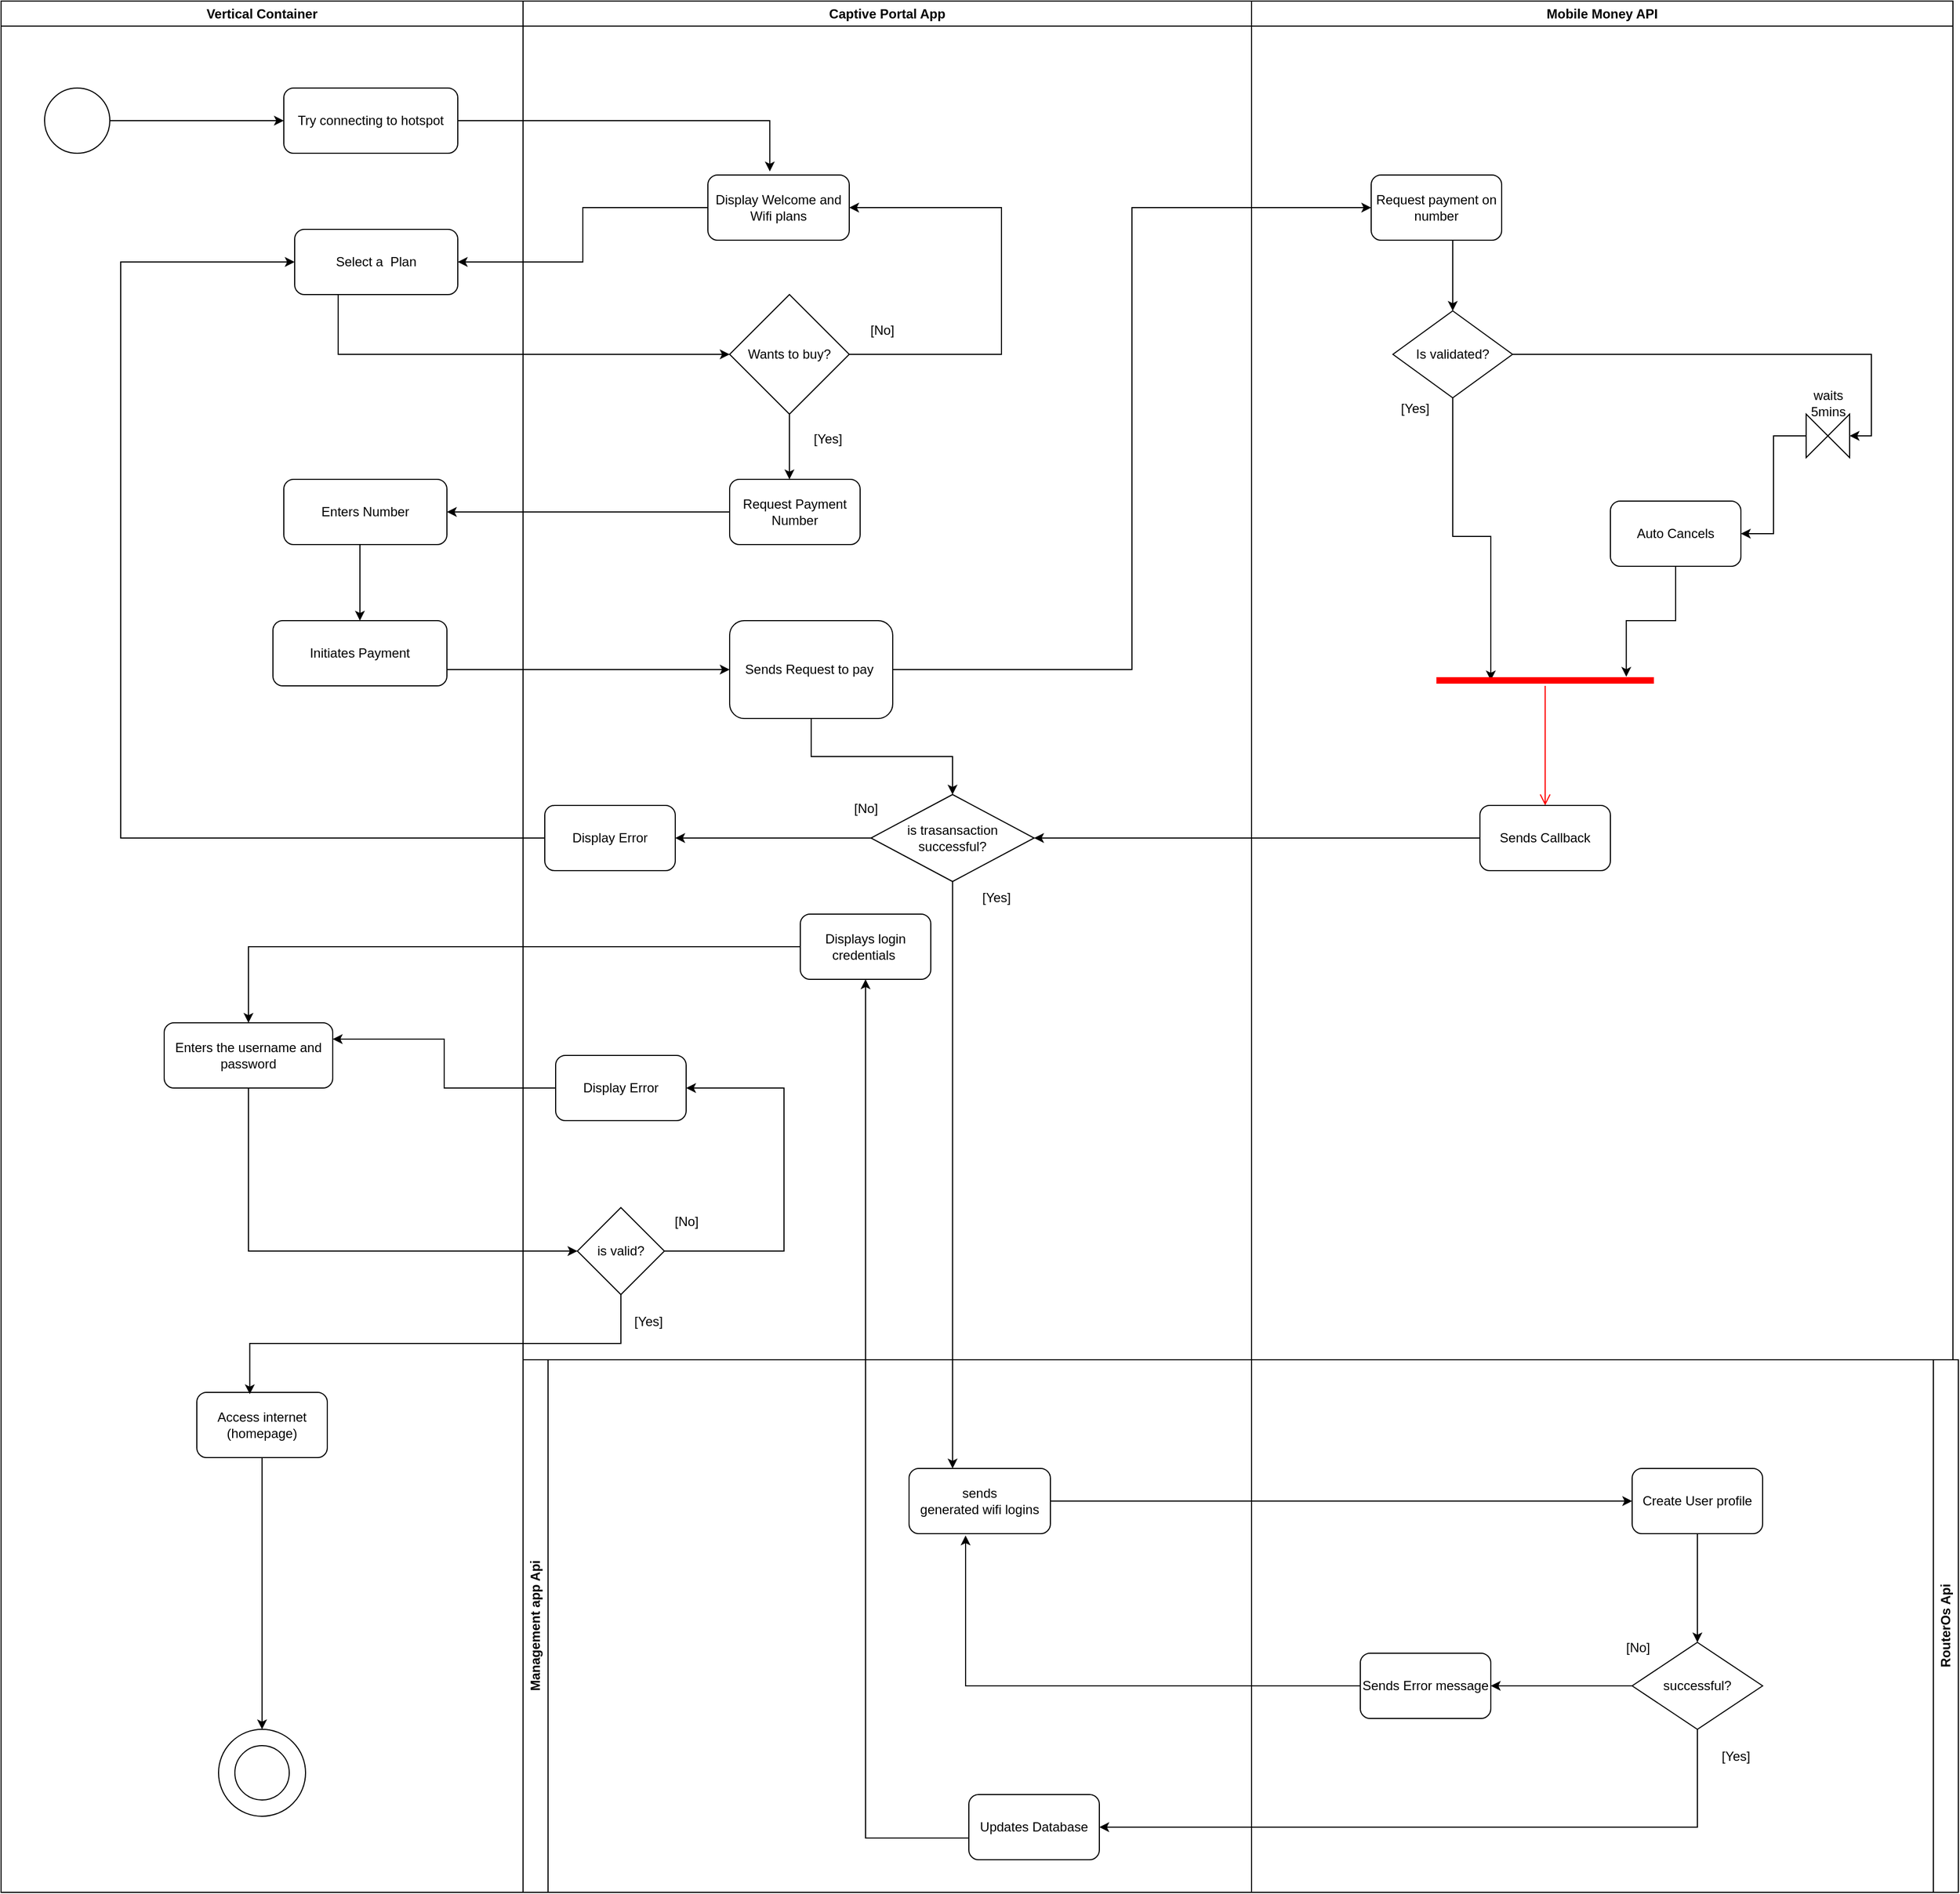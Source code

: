 <mxfile version="24.2.5" type="github" pages="2">
  <diagram name="Page-1" id="CUb-QfJk0qU2F_aChCjE">
    <mxGraphModel dx="1597" dy="1777" grid="1" gridSize="10" guides="1" tooltips="1" connect="1" arrows="1" fold="1" page="1" pageScale="1" pageWidth="850" pageHeight="1100" math="0" shadow="0">
      <root>
        <mxCell id="0" />
        <mxCell id="1" parent="0" />
        <mxCell id="_54EH0U5GBHdhhIOFVnq-50" value="Vertical Container" style="swimlane;whiteSpace=wrap;html=1;" vertex="1" parent="1">
          <mxGeometry x="120" y="-1050" width="480" height="1740" as="geometry" />
        </mxCell>
        <mxCell id="_54EH0U5GBHdhhIOFVnq-55" style="edgeStyle=orthogonalEdgeStyle;rounded=0;orthogonalLoop=1;jettySize=auto;html=1;entryX=0;entryY=0.5;entryDx=0;entryDy=0;" edge="1" parent="_54EH0U5GBHdhhIOFVnq-50" source="_54EH0U5GBHdhhIOFVnq-52" target="_54EH0U5GBHdhhIOFVnq-53">
          <mxGeometry relative="1" as="geometry" />
        </mxCell>
        <mxCell id="_54EH0U5GBHdhhIOFVnq-52" value="" style="ellipse;whiteSpace=wrap;html=1;aspect=fixed;" vertex="1" parent="_54EH0U5GBHdhhIOFVnq-50">
          <mxGeometry x="40" y="80" width="60" height="60" as="geometry" />
        </mxCell>
        <mxCell id="_54EH0U5GBHdhhIOFVnq-53" value="Try connecting to hotspot" style="rounded=1;whiteSpace=wrap;html=1;" vertex="1" parent="_54EH0U5GBHdhhIOFVnq-50">
          <mxGeometry x="260" y="80" width="160" height="60" as="geometry" />
        </mxCell>
        <mxCell id="_54EH0U5GBHdhhIOFVnq-57" value="Select a&amp;nbsp; Plan" style="rounded=1;whiteSpace=wrap;html=1;" vertex="1" parent="_54EH0U5GBHdhhIOFVnq-50">
          <mxGeometry x="270" y="210" width="150" height="60" as="geometry" />
        </mxCell>
        <mxCell id="_54EH0U5GBHdhhIOFVnq-75" style="edgeStyle=orthogonalEdgeStyle;rounded=0;orthogonalLoop=1;jettySize=auto;html=1;entryX=0.5;entryY=0;entryDx=0;entryDy=0;" edge="1" parent="_54EH0U5GBHdhhIOFVnq-50" source="_54EH0U5GBHdhhIOFVnq-69" target="_54EH0U5GBHdhhIOFVnq-71">
          <mxGeometry relative="1" as="geometry">
            <Array as="points">
              <mxPoint x="330" y="500" />
              <mxPoint x="330" y="500" />
            </Array>
          </mxGeometry>
        </mxCell>
        <mxCell id="_54EH0U5GBHdhhIOFVnq-69" value="Enters Number" style="rounded=1;whiteSpace=wrap;html=1;" vertex="1" parent="_54EH0U5GBHdhhIOFVnq-50">
          <mxGeometry x="260" y="440" width="150" height="60" as="geometry" />
        </mxCell>
        <mxCell id="_54EH0U5GBHdhhIOFVnq-71" value="Initiates Payment" style="rounded=1;whiteSpace=wrap;html=1;" vertex="1" parent="_54EH0U5GBHdhhIOFVnq-50">
          <mxGeometry x="250" y="570" width="160" height="60" as="geometry" />
        </mxCell>
        <mxCell id="P2UTuWMtkCsNZybzm8Zl-17" value="Enters the username and password" style="rounded=1;whiteSpace=wrap;html=1;" vertex="1" parent="_54EH0U5GBHdhhIOFVnq-50">
          <mxGeometry x="150" y="940" width="155" height="60" as="geometry" />
        </mxCell>
        <mxCell id="1P5W6dFwLzDKhJgguuWO-12" value="" style="edgeStyle=orthogonalEdgeStyle;rounded=0;orthogonalLoop=1;jettySize=auto;html=1;" edge="1" parent="_54EH0U5GBHdhhIOFVnq-50" source="1P5W6dFwLzDKhJgguuWO-9" target="1P5W6dFwLzDKhJgguuWO-11">
          <mxGeometry relative="1" as="geometry" />
        </mxCell>
        <mxCell id="1P5W6dFwLzDKhJgguuWO-9" value="Access internet&lt;div&gt;(homepage)&lt;/div&gt;" style="rounded=1;whiteSpace=wrap;html=1;" vertex="1" parent="_54EH0U5GBHdhhIOFVnq-50">
          <mxGeometry x="180" y="1280" width="120" height="60" as="geometry" />
        </mxCell>
        <mxCell id="1P5W6dFwLzDKhJgguuWO-11" value="" style="ellipse;whiteSpace=wrap;html=1;rounded=1;" vertex="1" parent="_54EH0U5GBHdhhIOFVnq-50">
          <mxGeometry x="200" y="1590" width="80" height="80" as="geometry" />
        </mxCell>
        <mxCell id="1P5W6dFwLzDKhJgguuWO-13" value="" style="ellipse;whiteSpace=wrap;html=1;aspect=fixed;" vertex="1" parent="_54EH0U5GBHdhhIOFVnq-50">
          <mxGeometry x="215" y="1605" width="50" height="50" as="geometry" />
        </mxCell>
        <mxCell id="_54EH0U5GBHdhhIOFVnq-51" value="Captive Portal App" style="swimlane;whiteSpace=wrap;html=1;startSize=23;" vertex="1" parent="1">
          <mxGeometry x="600" y="-1050" width="670" height="1250" as="geometry" />
        </mxCell>
        <mxCell id="_54EH0U5GBHdhhIOFVnq-54" value="Display Welcome and Wifi plans" style="rounded=1;whiteSpace=wrap;html=1;" vertex="1" parent="_54EH0U5GBHdhhIOFVnq-51">
          <mxGeometry x="170" y="160" width="130" height="60" as="geometry" />
        </mxCell>
        <mxCell id="_54EH0U5GBHdhhIOFVnq-65" value="" style="edgeStyle=orthogonalEdgeStyle;rounded=0;orthogonalLoop=1;jettySize=auto;html=1;" edge="1" parent="_54EH0U5GBHdhhIOFVnq-51" source="_54EH0U5GBHdhhIOFVnq-61">
          <mxGeometry relative="1" as="geometry">
            <mxPoint x="245" y="440" as="targetPoint" />
          </mxGeometry>
        </mxCell>
        <mxCell id="_54EH0U5GBHdhhIOFVnq-67" style="edgeStyle=orthogonalEdgeStyle;rounded=0;orthogonalLoop=1;jettySize=auto;html=1;entryX=1;entryY=0.5;entryDx=0;entryDy=0;" edge="1" parent="_54EH0U5GBHdhhIOFVnq-51" target="_54EH0U5GBHdhhIOFVnq-54">
          <mxGeometry relative="1" as="geometry">
            <mxPoint x="300" y="325" as="sourcePoint" />
            <mxPoint x="355" y="230" as="targetPoint" />
            <Array as="points">
              <mxPoint x="440" y="325" />
              <mxPoint x="440" y="190" />
            </Array>
          </mxGeometry>
        </mxCell>
        <mxCell id="_54EH0U5GBHdhhIOFVnq-61" value="Wants to buy?" style="rhombus;whiteSpace=wrap;html=1;" vertex="1" parent="_54EH0U5GBHdhhIOFVnq-51">
          <mxGeometry x="190" y="270" width="110" height="110" as="geometry" />
        </mxCell>
        <mxCell id="_54EH0U5GBHdhhIOFVnq-60" value="" style="edgeStyle=orthogonalEdgeStyle;rounded=0;orthogonalLoop=1;jettySize=auto;html=1;entryX=0;entryY=0.5;entryDx=0;entryDy=0;" edge="1" parent="_54EH0U5GBHdhhIOFVnq-51" target="_54EH0U5GBHdhhIOFVnq-61">
          <mxGeometry relative="1" as="geometry">
            <mxPoint x="-170" y="270" as="sourcePoint" />
            <mxPoint x="165" y="325" as="targetPoint" />
            <Array as="points">
              <mxPoint x="-170" y="325" />
            </Array>
          </mxGeometry>
        </mxCell>
        <mxCell id="_54EH0U5GBHdhhIOFVnq-63" value="Request Payment Number" style="rounded=1;whiteSpace=wrap;html=1;" vertex="1" parent="_54EH0U5GBHdhhIOFVnq-51">
          <mxGeometry x="190" y="440" width="120" height="60" as="geometry" />
        </mxCell>
        <mxCell id="P2UTuWMtkCsNZybzm8Zl-1" value="" style="edgeStyle=orthogonalEdgeStyle;rounded=0;orthogonalLoop=1;jettySize=auto;html=1;" edge="1" parent="_54EH0U5GBHdhhIOFVnq-51" source="_54EH0U5GBHdhhIOFVnq-72" target="_54EH0U5GBHdhhIOFVnq-85">
          <mxGeometry relative="1" as="geometry" />
        </mxCell>
        <mxCell id="_54EH0U5GBHdhhIOFVnq-72" value="Sends Request to pay&amp;nbsp;" style="rounded=1;whiteSpace=wrap;html=1;" vertex="1" parent="_54EH0U5GBHdhhIOFVnq-51">
          <mxGeometry x="190" y="570" width="150" height="90" as="geometry" />
        </mxCell>
        <mxCell id="_54EH0U5GBHdhhIOFVnq-85" value="is trasansaction successful?" style="rhombus;whiteSpace=wrap;html=1;" vertex="1" parent="_54EH0U5GBHdhhIOFVnq-51">
          <mxGeometry x="320" y="730" width="150" height="80" as="geometry" />
        </mxCell>
        <mxCell id="P2UTuWMtkCsNZybzm8Zl-18" value="Displays login credentials&amp;nbsp;" style="rounded=1;whiteSpace=wrap;html=1;" vertex="1" parent="_54EH0U5GBHdhhIOFVnq-51">
          <mxGeometry x="255" y="840" width="120" height="60" as="geometry" />
        </mxCell>
        <mxCell id="_54EH0U5GBHdhhIOFVnq-86" value="Display Error" style="rounded=1;whiteSpace=wrap;html=1;" vertex="1" parent="_54EH0U5GBHdhhIOFVnq-51">
          <mxGeometry x="20" y="740" width="120" height="60" as="geometry" />
        </mxCell>
        <mxCell id="P2UTuWMtkCsNZybzm8Zl-6" style="edgeStyle=orthogonalEdgeStyle;rounded=0;orthogonalLoop=1;jettySize=auto;html=1;entryX=1;entryY=0.5;entryDx=0;entryDy=0;" edge="1" parent="_54EH0U5GBHdhhIOFVnq-51" source="_54EH0U5GBHdhhIOFVnq-85" target="_54EH0U5GBHdhhIOFVnq-86">
          <mxGeometry relative="1" as="geometry" />
        </mxCell>
        <mxCell id="1P5W6dFwLzDKhJgguuWO-7" value="Display Error" style="rounded=1;whiteSpace=wrap;html=1;" vertex="1" parent="_54EH0U5GBHdhhIOFVnq-51">
          <mxGeometry x="30" y="970" width="120" height="60" as="geometry" />
        </mxCell>
        <mxCell id="1P5W6dFwLzDKhJgguuWO-15" style="edgeStyle=orthogonalEdgeStyle;rounded=0;orthogonalLoop=1;jettySize=auto;html=1;entryX=1;entryY=0.5;entryDx=0;entryDy=0;exitX=1;exitY=0.5;exitDx=0;exitDy=0;" edge="1" parent="_54EH0U5GBHdhhIOFVnq-51" source="1P5W6dFwLzDKhJgguuWO-5" target="1P5W6dFwLzDKhJgguuWO-7">
          <mxGeometry relative="1" as="geometry">
            <mxPoint x="170" y="1150" as="sourcePoint" />
            <mxPoint x="190" y="1000" as="targetPoint" />
            <Array as="points">
              <mxPoint x="240" y="1150" />
              <mxPoint x="240" y="1000" />
            </Array>
          </mxGeometry>
        </mxCell>
        <mxCell id="1P5W6dFwLzDKhJgguuWO-5" value="is valid?" style="rhombus;whiteSpace=wrap;html=1;" vertex="1" parent="_54EH0U5GBHdhhIOFVnq-51">
          <mxGeometry x="50" y="1110" width="80" height="80" as="geometry" />
        </mxCell>
        <mxCell id="P2UTuWMtkCsNZybzm8Zl-4" value="[Yes]" style="text;html=1;align=center;verticalAlign=middle;resizable=0;points=[];autosize=1;strokeColor=none;fillColor=none;" vertex="1" parent="_54EH0U5GBHdhhIOFVnq-51">
          <mxGeometry x="410" y="810" width="50" height="30" as="geometry" />
        </mxCell>
        <mxCell id="P2UTuWMtkCsNZybzm8Zl-5" value="[No]" style="text;html=1;align=center;verticalAlign=middle;resizable=0;points=[];autosize=1;strokeColor=none;fillColor=none;" vertex="1" parent="_54EH0U5GBHdhhIOFVnq-51">
          <mxGeometry x="290" y="728" width="50" height="30" as="geometry" />
        </mxCell>
        <mxCell id="1P5W6dFwLzDKhJgguuWO-14" value="[Yes]" style="text;html=1;align=center;verticalAlign=middle;resizable=0;points=[];autosize=1;strokeColor=none;fillColor=none;" vertex="1" parent="_54EH0U5GBHdhhIOFVnq-51">
          <mxGeometry x="90" y="1200" width="50" height="30" as="geometry" />
        </mxCell>
        <mxCell id="_54EH0U5GBHdhhIOFVnq-56" style="edgeStyle=orthogonalEdgeStyle;rounded=0;orthogonalLoop=1;jettySize=auto;html=1;entryX=0.438;entryY=-0.055;entryDx=0;entryDy=0;entryPerimeter=0;" edge="1" parent="1" source="_54EH0U5GBHdhhIOFVnq-53" target="_54EH0U5GBHdhhIOFVnq-54">
          <mxGeometry relative="1" as="geometry" />
        </mxCell>
        <mxCell id="_54EH0U5GBHdhhIOFVnq-58" style="edgeStyle=orthogonalEdgeStyle;rounded=0;orthogonalLoop=1;jettySize=auto;html=1;exitX=0;exitY=0.5;exitDx=0;exitDy=0;" edge="1" parent="1" source="_54EH0U5GBHdhhIOFVnq-54" target="_54EH0U5GBHdhhIOFVnq-57">
          <mxGeometry relative="1" as="geometry" />
        </mxCell>
        <mxCell id="_54EH0U5GBHdhhIOFVnq-66" value="[Yes]" style="text;html=1;align=center;verticalAlign=middle;resizable=0;points=[];autosize=1;strokeColor=none;fillColor=none;" vertex="1" parent="1">
          <mxGeometry x="855" y="-662" width="50" height="30" as="geometry" />
        </mxCell>
        <mxCell id="_54EH0U5GBHdhhIOFVnq-68" value="[No]" style="text;html=1;align=center;verticalAlign=middle;resizable=0;points=[];autosize=1;strokeColor=none;fillColor=none;" vertex="1" parent="1">
          <mxGeometry x="905" y="-762" width="50" height="30" as="geometry" />
        </mxCell>
        <mxCell id="_54EH0U5GBHdhhIOFVnq-70" style="edgeStyle=orthogonalEdgeStyle;rounded=0;orthogonalLoop=1;jettySize=auto;html=1;entryX=1;entryY=0.5;entryDx=0;entryDy=0;" edge="1" parent="1" source="_54EH0U5GBHdhhIOFVnq-63" target="_54EH0U5GBHdhhIOFVnq-69">
          <mxGeometry relative="1" as="geometry" />
        </mxCell>
        <mxCell id="_54EH0U5GBHdhhIOFVnq-73" style="edgeStyle=orthogonalEdgeStyle;rounded=0;orthogonalLoop=1;jettySize=auto;html=1;entryX=0;entryY=0.5;entryDx=0;entryDy=0;" edge="1" parent="1" source="_54EH0U5GBHdhhIOFVnq-71" target="_54EH0U5GBHdhhIOFVnq-72">
          <mxGeometry relative="1" as="geometry">
            <Array as="points">
              <mxPoint x="600" y="-435" />
              <mxPoint x="600" y="-435" />
            </Array>
          </mxGeometry>
        </mxCell>
        <mxCell id="_54EH0U5GBHdhhIOFVnq-77" value="Mobile Money API" style="swimlane;whiteSpace=wrap;html=1;" vertex="1" parent="1">
          <mxGeometry x="1270" y="-1050" width="645" height="1250" as="geometry" />
        </mxCell>
        <mxCell id="_54EH0U5GBHdhhIOFVnq-80" value="" style="edgeStyle=orthogonalEdgeStyle;rounded=0;orthogonalLoop=1;jettySize=auto;html=1;" edge="1" parent="_54EH0U5GBHdhhIOFVnq-77" source="_54EH0U5GBHdhhIOFVnq-76" target="_54EH0U5GBHdhhIOFVnq-79">
          <mxGeometry relative="1" as="geometry">
            <Array as="points">
              <mxPoint x="185" y="230" />
              <mxPoint x="185" y="230" />
            </Array>
          </mxGeometry>
        </mxCell>
        <mxCell id="_54EH0U5GBHdhhIOFVnq-76" value="Request payment on number" style="rounded=1;whiteSpace=wrap;html=1;" vertex="1" parent="_54EH0U5GBHdhhIOFVnq-77">
          <mxGeometry x="110" y="160" width="120" height="60" as="geometry" />
        </mxCell>
        <mxCell id="1P5W6dFwLzDKhJgguuWO-28" style="edgeStyle=orthogonalEdgeStyle;rounded=0;orthogonalLoop=1;jettySize=auto;html=1;entryX=0.5;entryY=0;entryDx=0;entryDy=0;" edge="1" parent="_54EH0U5GBHdhhIOFVnq-77" source="_54EH0U5GBHdhhIOFVnq-79" target="1P5W6dFwLzDKhJgguuWO-20">
          <mxGeometry relative="1" as="geometry" />
        </mxCell>
        <mxCell id="_54EH0U5GBHdhhIOFVnq-79" value="Is validated?" style="rhombus;whiteSpace=wrap;html=1;" vertex="1" parent="_54EH0U5GBHdhhIOFVnq-77">
          <mxGeometry x="130" y="285" width="110" height="80" as="geometry" />
        </mxCell>
        <mxCell id="_54EH0U5GBHdhhIOFVnq-81" value="Sends Callback" style="rounded=1;whiteSpace=wrap;html=1;" vertex="1" parent="_54EH0U5GBHdhhIOFVnq-77">
          <mxGeometry x="210" y="740" width="120" height="60" as="geometry" />
        </mxCell>
        <mxCell id="_54EH0U5GBHdhhIOFVnq-82" style="edgeStyle=orthogonalEdgeStyle;rounded=0;orthogonalLoop=1;jettySize=auto;html=1;entryX=0.25;entryY=0.5;entryDx=0;entryDy=0;entryPerimeter=0;" edge="1" parent="_54EH0U5GBHdhhIOFVnq-77" source="_54EH0U5GBHdhhIOFVnq-79" target="1P5W6dFwLzDKhJgguuWO-31">
          <mxGeometry relative="1" as="geometry">
            <mxPoint x="184" y="450" as="targetPoint" />
          </mxGeometry>
        </mxCell>
        <mxCell id="P2UTuWMtkCsNZybzm8Zl-3" value="[Yes]" style="text;html=1;align=center;verticalAlign=middle;resizable=0;points=[];autosize=1;strokeColor=none;fillColor=none;" vertex="1" parent="_54EH0U5GBHdhhIOFVnq-77">
          <mxGeometry x="125" y="360" width="50" height="30" as="geometry" />
        </mxCell>
        <mxCell id="1P5W6dFwLzDKhJgguuWO-25" value="" style="edgeStyle=orthogonalEdgeStyle;rounded=0;orthogonalLoop=1;jettySize=auto;html=1;exitX=0.5;exitY=1;exitDx=0;exitDy=0;entryX=1;entryY=0.5;entryDx=0;entryDy=0;" edge="1" parent="_54EH0U5GBHdhhIOFVnq-77" source="1P5W6dFwLzDKhJgguuWO-20" target="1P5W6dFwLzDKhJgguuWO-33">
          <mxGeometry relative="1" as="geometry">
            <mxPoint x="450" y="510" as="targetPoint" />
            <Array as="points">
              <mxPoint x="480" y="400" />
              <mxPoint x="480" y="490" />
            </Array>
          </mxGeometry>
        </mxCell>
        <mxCell id="1P5W6dFwLzDKhJgguuWO-20" value="" style="shape=collate;html=1;direction=south;" vertex="1" parent="_54EH0U5GBHdhhIOFVnq-77">
          <mxGeometry x="510" y="380" width="40" height="40" as="geometry" />
        </mxCell>
        <mxCell id="1P5W6dFwLzDKhJgguuWO-29" value="waits&lt;div&gt;5mins&lt;/div&gt;" style="text;html=1;align=center;verticalAlign=middle;resizable=0;points=[];autosize=1;strokeColor=none;fillColor=none;" vertex="1" parent="_54EH0U5GBHdhhIOFVnq-77">
          <mxGeometry x="500" y="350" width="60" height="40" as="geometry" />
        </mxCell>
        <mxCell id="1P5W6dFwLzDKhJgguuWO-31" value="" style="shape=line;html=1;strokeWidth=6;strokeColor=#ff0000;" vertex="1" parent="_54EH0U5GBHdhhIOFVnq-77">
          <mxGeometry x="170" y="620" width="200" height="10" as="geometry" />
        </mxCell>
        <mxCell id="1P5W6dFwLzDKhJgguuWO-32" value="" style="edgeStyle=orthogonalEdgeStyle;html=1;verticalAlign=bottom;endArrow=open;endSize=8;strokeColor=#ff0000;rounded=0;" edge="1" source="1P5W6dFwLzDKhJgguuWO-31" parent="_54EH0U5GBHdhhIOFVnq-77" target="_54EH0U5GBHdhhIOFVnq-81">
          <mxGeometry relative="1" as="geometry">
            <mxPoint x="270" y="595" as="targetPoint" />
          </mxGeometry>
        </mxCell>
        <mxCell id="1P5W6dFwLzDKhJgguuWO-34" style="edgeStyle=orthogonalEdgeStyle;rounded=0;orthogonalLoop=1;jettySize=auto;html=1;entryX=0.873;entryY=0.167;entryDx=0;entryDy=0;entryPerimeter=0;" edge="1" parent="_54EH0U5GBHdhhIOFVnq-77" source="1P5W6dFwLzDKhJgguuWO-33" target="1P5W6dFwLzDKhJgguuWO-31">
          <mxGeometry relative="1" as="geometry" />
        </mxCell>
        <mxCell id="1P5W6dFwLzDKhJgguuWO-33" value="Auto Cancels" style="rounded=1;whiteSpace=wrap;html=1;" vertex="1" parent="_54EH0U5GBHdhhIOFVnq-77">
          <mxGeometry x="330" y="460" width="120" height="60" as="geometry" />
        </mxCell>
        <mxCell id="_54EH0U5GBHdhhIOFVnq-78" style="edgeStyle=orthogonalEdgeStyle;rounded=0;orthogonalLoop=1;jettySize=auto;html=1;entryX=0;entryY=0.5;entryDx=0;entryDy=0;" edge="1" parent="1" source="_54EH0U5GBHdhhIOFVnq-72" target="_54EH0U5GBHdhhIOFVnq-76">
          <mxGeometry relative="1" as="geometry" />
        </mxCell>
        <mxCell id="_54EH0U5GBHdhhIOFVnq-89" value="RouterOs Api" style="swimlane;horizontal=0;whiteSpace=wrap;html=1;startSize=23;direction=west;" vertex="1" parent="1">
          <mxGeometry x="1270" y="200" width="650" height="490" as="geometry" />
        </mxCell>
        <mxCell id="P2UTuWMtkCsNZybzm8Zl-8" value="" style="edgeStyle=orthogonalEdgeStyle;rounded=0;orthogonalLoop=1;jettySize=auto;html=1;" edge="1" parent="_54EH0U5GBHdhhIOFVnq-89" source="_54EH0U5GBHdhhIOFVnq-90" target="P2UTuWMtkCsNZybzm8Zl-7">
          <mxGeometry relative="1" as="geometry" />
        </mxCell>
        <mxCell id="_54EH0U5GBHdhhIOFVnq-90" value="Create User profile" style="rounded=1;whiteSpace=wrap;html=1;" vertex="1" parent="_54EH0U5GBHdhhIOFVnq-89">
          <mxGeometry x="350" y="100" width="120" height="60" as="geometry" />
        </mxCell>
        <mxCell id="P2UTuWMtkCsNZybzm8Zl-13" style="edgeStyle=orthogonalEdgeStyle;rounded=0;orthogonalLoop=1;jettySize=auto;html=1;entryX=1;entryY=0.5;entryDx=0;entryDy=0;" edge="1" parent="_54EH0U5GBHdhhIOFVnq-89" source="P2UTuWMtkCsNZybzm8Zl-7" target="P2UTuWMtkCsNZybzm8Zl-12">
          <mxGeometry relative="1" as="geometry" />
        </mxCell>
        <mxCell id="P2UTuWMtkCsNZybzm8Zl-7" value="successful?" style="rhombus;whiteSpace=wrap;html=1;" vertex="1" parent="_54EH0U5GBHdhhIOFVnq-89">
          <mxGeometry x="350" y="260" width="120" height="80" as="geometry" />
        </mxCell>
        <mxCell id="P2UTuWMtkCsNZybzm8Zl-11" value="[No]" style="text;html=1;align=center;verticalAlign=middle;resizable=0;points=[];autosize=1;strokeColor=none;fillColor=none;" vertex="1" parent="_54EH0U5GBHdhhIOFVnq-89">
          <mxGeometry x="330" y="250" width="50" height="30" as="geometry" />
        </mxCell>
        <mxCell id="P2UTuWMtkCsNZybzm8Zl-12" value="Sends Error message" style="rounded=1;whiteSpace=wrap;html=1;" vertex="1" parent="_54EH0U5GBHdhhIOFVnq-89">
          <mxGeometry x="100" y="270" width="120" height="60" as="geometry" />
        </mxCell>
        <mxCell id="P2UTuWMtkCsNZybzm8Zl-16" value="[Yes]" style="text;html=1;align=center;verticalAlign=middle;resizable=0;points=[];autosize=1;strokeColor=none;fillColor=none;" vertex="1" parent="_54EH0U5GBHdhhIOFVnq-89">
          <mxGeometry x="420" y="350" width="50" height="30" as="geometry" />
        </mxCell>
        <mxCell id="_54EH0U5GBHdhhIOFVnq-87" value="Management app Api" style="swimlane;horizontal=0;whiteSpace=wrap;html=1;" vertex="1" parent="1">
          <mxGeometry x="600" y="200" width="670" height="490" as="geometry" />
        </mxCell>
        <mxCell id="_54EH0U5GBHdhhIOFVnq-88" value="sends&lt;div&gt;generated wifi logins&lt;/div&gt;" style="rounded=1;whiteSpace=wrap;html=1;" vertex="1" parent="_54EH0U5GBHdhhIOFVnq-87">
          <mxGeometry x="355" y="100" width="130" height="60" as="geometry" />
        </mxCell>
        <mxCell id="P2UTuWMtkCsNZybzm8Zl-9" value="Updates Database" style="rounded=1;whiteSpace=wrap;html=1;" vertex="1" parent="_54EH0U5GBHdhhIOFVnq-87">
          <mxGeometry x="410" y="400" width="120" height="60" as="geometry" />
        </mxCell>
        <mxCell id="P2UTuWMtkCsNZybzm8Zl-2" value="" style="edgeStyle=orthogonalEdgeStyle;rounded=0;orthogonalLoop=1;jettySize=auto;html=1;entryX=0.308;entryY=0;entryDx=0;entryDy=0;entryPerimeter=0;" edge="1" parent="1" source="_54EH0U5GBHdhhIOFVnq-85" target="_54EH0U5GBHdhhIOFVnq-88">
          <mxGeometry relative="1" as="geometry" />
        </mxCell>
        <mxCell id="P2UTuWMtkCsNZybzm8Zl-14" style="edgeStyle=orthogonalEdgeStyle;rounded=0;orthogonalLoop=1;jettySize=auto;html=1;entryX=0.4;entryY=1.028;entryDx=0;entryDy=0;entryPerimeter=0;" edge="1" parent="1" source="P2UTuWMtkCsNZybzm8Zl-12" target="_54EH0U5GBHdhhIOFVnq-88">
          <mxGeometry relative="1" as="geometry" />
        </mxCell>
        <mxCell id="P2UTuWMtkCsNZybzm8Zl-15" style="edgeStyle=orthogonalEdgeStyle;rounded=0;orthogonalLoop=1;jettySize=auto;html=1;entryX=1;entryY=0.5;entryDx=0;entryDy=0;exitX=0.5;exitY=1;exitDx=0;exitDy=0;" edge="1" parent="1" source="P2UTuWMtkCsNZybzm8Zl-7" target="P2UTuWMtkCsNZybzm8Zl-9">
          <mxGeometry relative="1" as="geometry">
            <mxPoint x="960" y="340" as="targetPoint" />
            <Array as="points">
              <mxPoint x="1680" y="630" />
            </Array>
          </mxGeometry>
        </mxCell>
        <mxCell id="1P5W6dFwLzDKhJgguuWO-2" style="edgeStyle=orthogonalEdgeStyle;rounded=0;orthogonalLoop=1;jettySize=auto;html=1;entryX=0;entryY=0.5;entryDx=0;entryDy=0;" edge="1" parent="1" source="_54EH0U5GBHdhhIOFVnq-86" target="_54EH0U5GBHdhhIOFVnq-57">
          <mxGeometry relative="1" as="geometry">
            <Array as="points">
              <mxPoint x="230" y="-280" />
              <mxPoint x="230" y="-810" />
            </Array>
          </mxGeometry>
        </mxCell>
        <mxCell id="1P5W6dFwLzDKhJgguuWO-4" style="edgeStyle=orthogonalEdgeStyle;rounded=0;orthogonalLoop=1;jettySize=auto;html=1;entryX=0.5;entryY=0;entryDx=0;entryDy=0;" edge="1" parent="1" source="P2UTuWMtkCsNZybzm8Zl-18" target="P2UTuWMtkCsNZybzm8Zl-17">
          <mxGeometry relative="1" as="geometry">
            <mxPoint x="350" y="-170" as="targetPoint" />
          </mxGeometry>
        </mxCell>
        <mxCell id="1P5W6dFwLzDKhJgguuWO-8" style="edgeStyle=orthogonalEdgeStyle;rounded=0;orthogonalLoop=1;jettySize=auto;html=1;entryX=0;entryY=0.5;entryDx=0;entryDy=0;" edge="1" parent="1" source="_54EH0U5GBHdhhIOFVnq-88" target="_54EH0U5GBHdhhIOFVnq-90">
          <mxGeometry relative="1" as="geometry" />
        </mxCell>
        <mxCell id="1P5W6dFwLzDKhJgguuWO-3" style="edgeStyle=orthogonalEdgeStyle;rounded=0;orthogonalLoop=1;jettySize=auto;html=1;entryX=0.5;entryY=1;entryDx=0;entryDy=0;exitX=0;exitY=0.5;exitDx=0;exitDy=0;" edge="1" parent="1" source="P2UTuWMtkCsNZybzm8Zl-9" target="P2UTuWMtkCsNZybzm8Zl-18">
          <mxGeometry relative="1" as="geometry">
            <mxPoint x="740.0" y="-98.32" as="targetPoint" />
            <mxPoint x="1010" y="645" as="sourcePoint" />
            <Array as="points">
              <mxPoint x="1010" y="640" />
              <mxPoint x="915" y="640" />
            </Array>
          </mxGeometry>
        </mxCell>
        <mxCell id="1P5W6dFwLzDKhJgguuWO-6" value="" style="edgeStyle=orthogonalEdgeStyle;rounded=0;orthogonalLoop=1;jettySize=auto;html=1;" edge="1" parent="1" source="P2UTuWMtkCsNZybzm8Zl-17" target="1P5W6dFwLzDKhJgguuWO-5">
          <mxGeometry relative="1" as="geometry">
            <Array as="points">
              <mxPoint x="348" y="100" />
            </Array>
          </mxGeometry>
        </mxCell>
        <mxCell id="1P5W6dFwLzDKhJgguuWO-10" style="edgeStyle=orthogonalEdgeStyle;rounded=0;orthogonalLoop=1;jettySize=auto;html=1;entryX=0.406;entryY=0.028;entryDx=0;entryDy=0;entryPerimeter=0;exitX=0.5;exitY=1;exitDx=0;exitDy=0;" edge="1" parent="1" source="1P5W6dFwLzDKhJgguuWO-5" target="1P5W6dFwLzDKhJgguuWO-9">
          <mxGeometry relative="1" as="geometry" />
        </mxCell>
        <mxCell id="1P5W6dFwLzDKhJgguuWO-16" style="edgeStyle=orthogonalEdgeStyle;rounded=0;orthogonalLoop=1;jettySize=auto;html=1;entryX=1;entryY=0.25;entryDx=0;entryDy=0;" edge="1" parent="1" source="1P5W6dFwLzDKhJgguuWO-7" target="P2UTuWMtkCsNZybzm8Zl-17">
          <mxGeometry relative="1" as="geometry" />
        </mxCell>
        <mxCell id="1P5W6dFwLzDKhJgguuWO-17" value="[No]" style="text;html=1;align=center;verticalAlign=middle;resizable=0;points=[];autosize=1;strokeColor=none;fillColor=none;" vertex="1" parent="1">
          <mxGeometry x="725" y="58" width="50" height="30" as="geometry" />
        </mxCell>
        <mxCell id="1P5W6dFwLzDKhJgguuWO-35" style="edgeStyle=orthogonalEdgeStyle;rounded=0;orthogonalLoop=1;jettySize=auto;html=1;entryX=1;entryY=0.5;entryDx=0;entryDy=0;" edge="1" parent="1" source="_54EH0U5GBHdhhIOFVnq-81" target="_54EH0U5GBHdhhIOFVnq-85">
          <mxGeometry relative="1" as="geometry" />
        </mxCell>
      </root>
    </mxGraphModel>
  </diagram>
  <diagram id="O-I59G9fJrfRQ95eSP8q" name="Page-2">
    <mxGraphModel dx="1118" dy="474" grid="1" gridSize="10" guides="1" tooltips="1" connect="1" arrows="1" fold="1" page="1" pageScale="1" pageWidth="850" pageHeight="1100" math="0" shadow="0">
      <root>
        <mxCell id="0" />
        <mxCell id="1" parent="0" />
        <mxCell id="KKLVnmc6L5XwM3b4BZqR-1" value="Admin" style="swimlane;whiteSpace=wrap;html=1;" vertex="1" parent="1">
          <mxGeometry x="140" y="120" width="550" height="1000" as="geometry" />
        </mxCell>
        <mxCell id="KKLVnmc6L5XwM3b4BZqR-2" style="edgeStyle=orthogonalEdgeStyle;rounded=0;orthogonalLoop=1;jettySize=auto;html=1;exitX=0.5;exitY=1;exitDx=0;exitDy=0;entryX=0.5;entryY=0;entryDx=0;entryDy=0;" edge="1" parent="KKLVnmc6L5XwM3b4BZqR-1" source="KKLVnmc6L5XwM3b4BZqR-3" target="KKLVnmc6L5XwM3b4BZqR-5">
          <mxGeometry relative="1" as="geometry" />
        </mxCell>
        <mxCell id="KKLVnmc6L5XwM3b4BZqR-3" value="Start the application" style="rounded=1;whiteSpace=wrap;html=1;" vertex="1" parent="KKLVnmc6L5XwM3b4BZqR-1">
          <mxGeometry x="182.5" y="60" width="120" height="60" as="geometry" />
        </mxCell>
        <mxCell id="KKLVnmc6L5XwM3b4BZqR-4" value="" style="edgeStyle=orthogonalEdgeStyle;rounded=0;orthogonalLoop=1;jettySize=auto;html=1;" edge="1" parent="KKLVnmc6L5XwM3b4BZqR-1" source="KKLVnmc6L5XwM3b4BZqR-5" target="KKLVnmc6L5XwM3b4BZqR-9">
          <mxGeometry relative="1" as="geometry" />
        </mxCell>
        <mxCell id="KKLVnmc6L5XwM3b4BZqR-5" value="has account?" style="rhombus;whiteSpace=wrap;html=1;" vertex="1" parent="KKLVnmc6L5XwM3b4BZqR-1">
          <mxGeometry x="185" y="180" width="115" height="80" as="geometry" />
        </mxCell>
        <mxCell id="KKLVnmc6L5XwM3b4BZqR-6" style="edgeStyle=orthogonalEdgeStyle;rounded=0;orthogonalLoop=1;jettySize=auto;html=1;entryX=0;entryY=0.5;entryDx=0;entryDy=0;" edge="1" parent="KKLVnmc6L5XwM3b4BZqR-1" source="KKLVnmc6L5XwM3b4BZqR-7" target="KKLVnmc6L5XwM3b4BZqR-3">
          <mxGeometry relative="1" as="geometry" />
        </mxCell>
        <mxCell id="KKLVnmc6L5XwM3b4BZqR-7" value="" style="ellipse;whiteSpace=wrap;html=1;aspect=fixed;fillColor=default;" vertex="1" parent="KKLVnmc6L5XwM3b4BZqR-1">
          <mxGeometry x="40" y="70" width="40" height="40" as="geometry" />
        </mxCell>
        <mxCell id="KKLVnmc6L5XwM3b4BZqR-8" style="edgeStyle=orthogonalEdgeStyle;rounded=0;orthogonalLoop=1;jettySize=auto;html=1;entryX=0.5;entryY=0;entryDx=0;entryDy=0;" edge="1" parent="KKLVnmc6L5XwM3b4BZqR-1" source="KKLVnmc6L5XwM3b4BZqR-9" target="KKLVnmc6L5XwM3b4BZqR-15">
          <mxGeometry relative="1" as="geometry">
            <Array as="points">
              <mxPoint x="450" y="250" />
              <mxPoint x="450" y="250" />
            </Array>
          </mxGeometry>
        </mxCell>
        <mxCell id="KKLVnmc6L5XwM3b4BZqR-9" value="create account" style="rounded=1;whiteSpace=wrap;html=1;" vertex="1" parent="KKLVnmc6L5XwM3b4BZqR-1">
          <mxGeometry x="380" y="190" width="120" height="60" as="geometry" />
        </mxCell>
        <mxCell id="KKLVnmc6L5XwM3b4BZqR-10" value="Enter login credentials" style="rounded=1;whiteSpace=wrap;html=1;" vertex="1" parent="KKLVnmc6L5XwM3b4BZqR-1">
          <mxGeometry x="120" y="460" width="150" height="60" as="geometry" />
        </mxCell>
        <mxCell id="KKLVnmc6L5XwM3b4BZqR-11" value="[No account]" style="text;html=1;align=center;verticalAlign=middle;resizable=0;points=[];autosize=1;strokeColor=none;fillColor=none;" vertex="1" parent="KKLVnmc6L5XwM3b4BZqR-1">
          <mxGeometry x="250" y="170" width="90" height="30" as="geometry" />
        </mxCell>
        <mxCell id="KKLVnmc6L5XwM3b4BZqR-12" value="[Has account]" style="text;html=1;align=center;verticalAlign=middle;resizable=0;points=[];autosize=1;strokeColor=none;fillColor=none;" vertex="1" parent="KKLVnmc6L5XwM3b4BZqR-1">
          <mxGeometry x="120" y="230" width="100" height="30" as="geometry" />
        </mxCell>
        <mxCell id="KKLVnmc6L5XwM3b4BZqR-13" value="" style="shape=line;html=1;strokeWidth=6;strokeColor=#ff0000;direction=north;" vertex="1" parent="KKLVnmc6L5XwM3b4BZqR-1">
          <mxGeometry x="350" y="300" width="10" height="210" as="geometry" />
        </mxCell>
        <mxCell id="KKLVnmc6L5XwM3b4BZqR-14" value="" style="edgeStyle=orthogonalEdgeStyle;html=1;verticalAlign=bottom;endArrow=open;endSize=8;strokeColor=#ff0000;rounded=0;entryX=0.5;entryY=0;entryDx=0;entryDy=0;" edge="1" parent="KKLVnmc6L5XwM3b4BZqR-1" source="KKLVnmc6L5XwM3b4BZqR-13" target="KKLVnmc6L5XwM3b4BZqR-10">
          <mxGeometry relative="1" as="geometry">
            <mxPoint x="400" y="500" as="targetPoint" />
            <Array as="points">
              <mxPoint x="195" y="395" />
            </Array>
          </mxGeometry>
        </mxCell>
        <mxCell id="KKLVnmc6L5XwM3b4BZqR-15" value="is valid?" style="rhombus;whiteSpace=wrap;html=1;" vertex="1" parent="KKLVnmc6L5XwM3b4BZqR-1">
          <mxGeometry x="410" y="690" width="80" height="80" as="geometry" />
        </mxCell>
        <mxCell id="KKLVnmc6L5XwM3b4BZqR-16" value="Wifi Management App" style="swimlane;whiteSpace=wrap;html=1;" vertex="1" parent="1">
          <mxGeometry x="690" y="120" width="430" height="1000" as="geometry" />
        </mxCell>
        <mxCell id="KKLVnmc6L5XwM3b4BZqR-17" value="" style="edgeStyle=orthogonalEdgeStyle;rounded=0;orthogonalLoop=1;jettySize=auto;html=1;" edge="1" parent="KKLVnmc6L5XwM3b4BZqR-16" source="KKLVnmc6L5XwM3b4BZqR-18" target="KKLVnmc6L5XwM3b4BZqR-20">
          <mxGeometry relative="1" as="geometry" />
        </mxCell>
        <mxCell id="KKLVnmc6L5XwM3b4BZqR-18" value="Request for username and password" style="rounded=1;whiteSpace=wrap;html=1;" vertex="1" parent="KKLVnmc6L5XwM3b4BZqR-16">
          <mxGeometry x="70" y="250" width="160" height="60" as="geometry" />
        </mxCell>
        <mxCell id="KKLVnmc6L5XwM3b4BZqR-19" value="" style="edgeStyle=orthogonalEdgeStyle;rounded=0;orthogonalLoop=1;jettySize=auto;html=1;entryX=0.417;entryY=0;entryDx=0;entryDy=0;entryPerimeter=0;" edge="1" parent="KKLVnmc6L5XwM3b4BZqR-16" source="KKLVnmc6L5XwM3b4BZqR-20" target="KKLVnmc6L5XwM3b4BZqR-21">
          <mxGeometry relative="1" as="geometry" />
        </mxCell>
        <mxCell id="KKLVnmc6L5XwM3b4BZqR-20" value="Forgotten password?" style="rhombus;whiteSpace=wrap;html=1;" vertex="1" parent="KKLVnmc6L5XwM3b4BZqR-16">
          <mxGeometry x="95" y="350" width="110" height="80" as="geometry" />
        </mxCell>
        <mxCell id="KKLVnmc6L5XwM3b4BZqR-21" value="Send reset password link" style="rounded=1;whiteSpace=wrap;html=1;" vertex="1" parent="KKLVnmc6L5XwM3b4BZqR-16">
          <mxGeometry x="100" y="470" width="120" height="60" as="geometry" />
        </mxCell>
        <mxCell id="KKLVnmc6L5XwM3b4BZqR-22" value="[No]" style="text;html=1;align=center;verticalAlign=middle;resizable=0;points=[];autosize=1;strokeColor=none;fillColor=none;" vertex="1" parent="KKLVnmc6L5XwM3b4BZqR-16">
          <mxGeometry x="45" y="350" width="50" height="30" as="geometry" />
        </mxCell>
        <mxCell id="KKLVnmc6L5XwM3b4BZqR-23" value="" style="edgeStyle=orthogonalEdgeStyle;rounded=0;orthogonalLoop=1;jettySize=auto;html=1;" edge="1" parent="KKLVnmc6L5XwM3b4BZqR-16" source="KKLVnmc6L5XwM3b4BZqR-24" target="KKLVnmc6L5XwM3b4BZqR-27">
          <mxGeometry relative="1" as="geometry" />
        </mxCell>
        <mxCell id="KKLVnmc6L5XwM3b4BZqR-24" value="Verify login credentials" style="rounded=1;whiteSpace=wrap;html=1;" vertex="1" parent="KKLVnmc6L5XwM3b4BZqR-16">
          <mxGeometry x="85" y="590" width="150" height="60" as="geometry" />
        </mxCell>
        <mxCell id="KKLVnmc6L5XwM3b4BZqR-25" value="" style="edgeStyle=orthogonalEdgeStyle;rounded=0;orthogonalLoop=1;jettySize=auto;html=1;entryX=0.425;entryY=0.017;entryDx=0;entryDy=0;entryPerimeter=0;" edge="1" parent="KKLVnmc6L5XwM3b4BZqR-16" source="KKLVnmc6L5XwM3b4BZqR-27" target="KKLVnmc6L5XwM3b4BZqR-29">
          <mxGeometry relative="1" as="geometry" />
        </mxCell>
        <mxCell id="KKLVnmc6L5XwM3b4BZqR-26" style="edgeStyle=orthogonalEdgeStyle;rounded=0;orthogonalLoop=1;jettySize=auto;html=1;" edge="1" parent="KKLVnmc6L5XwM3b4BZqR-16" source="KKLVnmc6L5XwM3b4BZqR-27" target="KKLVnmc6L5XwM3b4BZqR-32">
          <mxGeometry relative="1" as="geometry">
            <mxPoint x="350" y="530" as="targetPoint" />
          </mxGeometry>
        </mxCell>
        <mxCell id="KKLVnmc6L5XwM3b4BZqR-27" value="is valid?" style="rhombus;whiteSpace=wrap;html=1;" vertex="1" parent="KKLVnmc6L5XwM3b4BZqR-16">
          <mxGeometry x="120" y="690" width="80" height="80" as="geometry" />
        </mxCell>
        <mxCell id="KKLVnmc6L5XwM3b4BZqR-28" value="" style="edgeStyle=orthogonalEdgeStyle;rounded=0;orthogonalLoop=1;jettySize=auto;html=1;entryX=0.5;entryY=0;entryDx=0;entryDy=0;" edge="1" parent="KKLVnmc6L5XwM3b4BZqR-16" source="KKLVnmc6L5XwM3b4BZqR-29" target="KKLVnmc6L5XwM3b4BZqR-33">
          <mxGeometry relative="1" as="geometry">
            <Array as="points">
              <mxPoint x="180" y="910" />
              <mxPoint x="180" y="910" />
            </Array>
          </mxGeometry>
        </mxCell>
        <mxCell id="KKLVnmc6L5XwM3b4BZqR-29" value="Go to Homepage" style="rounded=1;whiteSpace=wrap;html=1;" vertex="1" parent="KKLVnmc6L5XwM3b4BZqR-16">
          <mxGeometry x="110" y="830" width="120" height="60" as="geometry" />
        </mxCell>
        <mxCell id="KKLVnmc6L5XwM3b4BZqR-30" value="[Yes]" style="text;html=1;align=center;verticalAlign=middle;resizable=0;points=[];autosize=1;strokeColor=none;fillColor=none;" vertex="1" parent="KKLVnmc6L5XwM3b4BZqR-16">
          <mxGeometry x="100" y="780" width="50" height="30" as="geometry" />
        </mxCell>
        <mxCell id="KKLVnmc6L5XwM3b4BZqR-31" style="edgeStyle=orthogonalEdgeStyle;rounded=0;orthogonalLoop=1;jettySize=auto;html=1;entryX=1;entryY=0.5;entryDx=0;entryDy=0;" edge="1" parent="KKLVnmc6L5XwM3b4BZqR-16" source="KKLVnmc6L5XwM3b4BZqR-32" target="KKLVnmc6L5XwM3b4BZqR-18">
          <mxGeometry relative="1" as="geometry">
            <Array as="points">
              <mxPoint x="350" y="280" />
            </Array>
          </mxGeometry>
        </mxCell>
        <mxCell id="KKLVnmc6L5XwM3b4BZqR-32" value="Display error" style="rounded=1;whiteSpace=wrap;html=1;" vertex="1" parent="KKLVnmc6L5XwM3b4BZqR-16">
          <mxGeometry x="290" y="460" width="120" height="60" as="geometry" />
        </mxCell>
        <mxCell id="KKLVnmc6L5XwM3b4BZqR-33" value="" style="ellipse;whiteSpace=wrap;html=1;aspect=fixed;" vertex="1" parent="KKLVnmc6L5XwM3b4BZqR-16">
          <mxGeometry x="150" y="930" width="60" height="60" as="geometry" />
        </mxCell>
        <mxCell id="KKLVnmc6L5XwM3b4BZqR-34" value="" style="ellipse;whiteSpace=wrap;html=1;aspect=fixed;fillColor=#000000;" vertex="1" parent="KKLVnmc6L5XwM3b4BZqR-16">
          <mxGeometry x="162.5" y="942.5" width="35" height="35" as="geometry" />
        </mxCell>
        <mxCell id="KKLVnmc6L5XwM3b4BZqR-35" style="edgeStyle=orthogonalEdgeStyle;rounded=0;orthogonalLoop=1;jettySize=auto;html=1;entryX=0;entryY=0.5;entryDx=0;entryDy=0;exitX=0.5;exitY=1;exitDx=0;exitDy=0;" edge="1" parent="1" source="KKLVnmc6L5XwM3b4BZqR-5" target="KKLVnmc6L5XwM3b4BZqR-18">
          <mxGeometry relative="1" as="geometry">
            <mxPoint x="380" y="400" as="sourcePoint" />
            <mxPoint x="637" y="467.98" as="targetPoint" />
            <Array as="points">
              <mxPoint x="383" y="390" />
            </Array>
          </mxGeometry>
        </mxCell>
        <mxCell id="KKLVnmc6L5XwM3b4BZqR-36" value="[Yes]" style="text;html=1;align=center;verticalAlign=middle;resizable=0;points=[];autosize=1;strokeColor=none;fillColor=none;" vertex="1" parent="1">
          <mxGeometry x="785" y="548" width="50" height="30" as="geometry" />
        </mxCell>
        <mxCell id="KKLVnmc6L5XwM3b4BZqR-37" style="edgeStyle=orthogonalEdgeStyle;rounded=0;orthogonalLoop=1;jettySize=auto;html=1;entryX=0;entryY=0.5;entryDx=0;entryDy=0;" edge="1" parent="1" source="KKLVnmc6L5XwM3b4BZqR-10" target="KKLVnmc6L5XwM3b4BZqR-24">
          <mxGeometry relative="1" as="geometry">
            <mxPoint x="335" y="700" as="targetPoint" />
            <Array as="points">
              <mxPoint x="335" y="740" />
            </Array>
          </mxGeometry>
        </mxCell>
        <mxCell id="KKLVnmc6L5XwM3b4BZqR-38" style="edgeStyle=orthogonalEdgeStyle;rounded=0;orthogonalLoop=1;jettySize=auto;html=1;entryX=0.048;entryY=0.7;entryDx=0;entryDy=0;entryPerimeter=0;" edge="1" parent="1" source="KKLVnmc6L5XwM3b4BZqR-21" target="KKLVnmc6L5XwM3b4BZqR-13">
          <mxGeometry relative="1" as="geometry">
            <mxPoint x="600" y="620" as="targetPoint" />
          </mxGeometry>
        </mxCell>
        <mxCell id="KKLVnmc6L5XwM3b4BZqR-39" style="edgeStyle=orthogonalEdgeStyle;rounded=0;orthogonalLoop=1;jettySize=auto;html=1;entryX=0.886;entryY=0.5;entryDx=0;entryDy=0;entryPerimeter=0;" edge="1" parent="1" source="KKLVnmc6L5XwM3b4BZqR-20" target="KKLVnmc6L5XwM3b4BZqR-13">
          <mxGeometry relative="1" as="geometry" />
        </mxCell>
        <mxCell id="KKLVnmc6L5XwM3b4BZqR-40" style="edgeStyle=orthogonalEdgeStyle;rounded=0;orthogonalLoop=1;jettySize=auto;html=1;entryX=0;entryY=0.75;entryDx=0;entryDy=0;" edge="1" parent="1" source="KKLVnmc6L5XwM3b4BZqR-15" target="KKLVnmc6L5XwM3b4BZqR-29">
          <mxGeometry relative="1" as="geometry">
            <Array as="points">
              <mxPoint x="590" y="995" />
            </Array>
          </mxGeometry>
        </mxCell>
        <mxCell id="KKLVnmc6L5XwM3b4BZqR-41" value="[No]" style="text;html=1;align=center;verticalAlign=middle;resizable=0;points=[];autosize=1;strokeColor=none;fillColor=none;" vertex="1" parent="1">
          <mxGeometry x="885" y="828" width="50" height="30" as="geometry" />
        </mxCell>
        <mxCell id="KKLVnmc6L5XwM3b4BZqR-42" value="&lt;b&gt;&lt;font color=&quot;#66b2ff&quot; style=&quot;font-size: 17px;&quot;&gt;Login for Admin users&lt;/font&gt;&lt;/b&gt;" style="text;html=1;align=center;verticalAlign=middle;resizable=0;points=[];autosize=1;strokeColor=none;fillColor=none;" vertex="1" parent="1">
          <mxGeometry x="130" y="78" width="200" height="30" as="geometry" />
        </mxCell>
      </root>
    </mxGraphModel>
  </diagram>
</mxfile>
